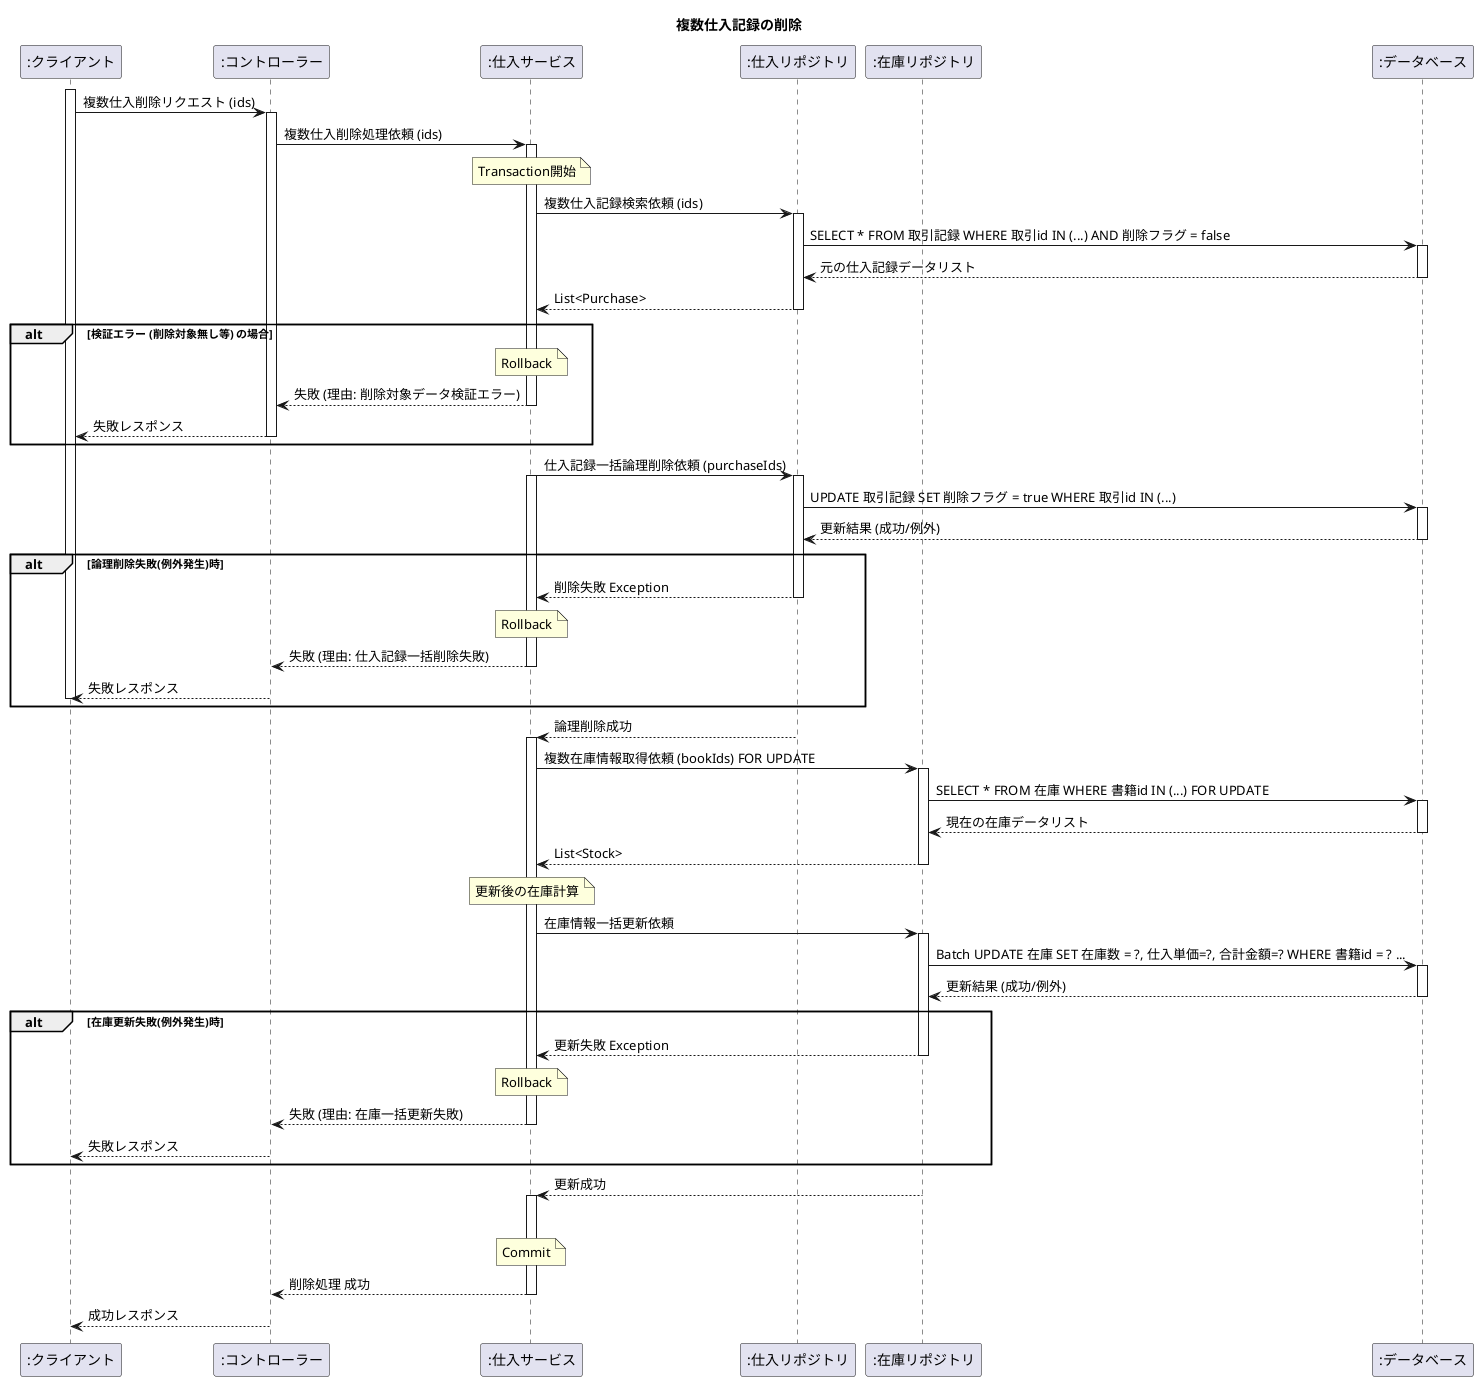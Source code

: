 @startuml deletePurchases

title 複数仕入記録の削除

participant ":クライアント" as Client
participant ":コントローラー" as Controller
participant ":仕入サービス" as PurService
participant ":仕入リポジトリ" as PurRepo
participant ":在庫リポジトリ" as StockRepo
participant ":データベース" as DB

activate Client
Client -> Controller ++ : 複数仕入削除リクエスト (ids)
Controller -> PurService ++ : 複数仕入削除処理依頼 (ids)

note over PurService : Transaction開始

PurService -> PurRepo ++ : 複数仕入記録検索依頼 (ids)
PurRepo -> DB ++ : SELECT * FROM 取引記録 WHERE 取引id IN (...) AND 削除フラグ = false
DB --> PurRepo -- : 元の仕入記録データリスト
PurRepo --> PurService -- : List<Purchase>
alt 検証エラー (削除対象無し等) の場合
    note over PurService : Rollback
    PurService --> Controller --: 失敗 (理由: 削除対象データ検証エラー)
    Controller --> Client -- : 失敗レスポンス
end

PurService -> PurRepo ++ : 仕入記録一括論理削除依頼 (purchaseIds)
activate PurService
PurRepo -> DB ++ : UPDATE 取引記録 SET 削除フラグ = true WHERE 取引id IN (...)
DB --> PurRepo -- : 更新結果 (成功/例外)
alt 論理削除失敗(例外発生)時
    PurRepo --> PurService -- : 削除失敗 Exception
    note over PurService : Rollback
    PurService --> Controller -- : 失敗 (理由: 仕入記録一括削除失敗)
    deactivate PurService
    Controller --> Client -- : 失敗レスポンス
    deactivate Client
end

PurRepo --> PurService -- : 論理削除成功
activate PurService
deactivate PurRepo

PurService -> StockRepo ++ : 複数在庫情報取得依頼 (bookIds) FOR UPDATE
StockRepo -> DB ++ : SELECT * FROM 在庫 WHERE 書籍id IN (...) FOR UPDATE
DB --> StockRepo -- : 現在の在庫データリスト
StockRepo --> PurService -- : List<Stock>

note over PurService : 更新後の在庫計算

PurService -> StockRepo ++ : 在庫情報一括更新依頼
StockRepo -> DB ++ : Batch UPDATE 在庫 SET 在庫数 = ?, 仕入単価=?, 合計金額=? WHERE 書籍id = ? ...
DB --> StockRepo -- : 更新結果 (成功/例外)
alt 在庫更新失敗(例外発生)時
    StockRepo --> PurService -- : 更新失敗 Exception
    note over PurService : Rollback
    PurService --> Controller -- : 失敗 (理由: 在庫一括更新失敗)
    Controller --> Client -- : 失敗レスポンス
    deactivate Client
end
StockRepo --> PurService ++ : 更新成功
deactivate StockRepo

note over PurService : Commit

PurService --> Controller -- : 削除処理 成功
Controller --> Client -- : 成功レスポンス
deactivate Client

@enduml